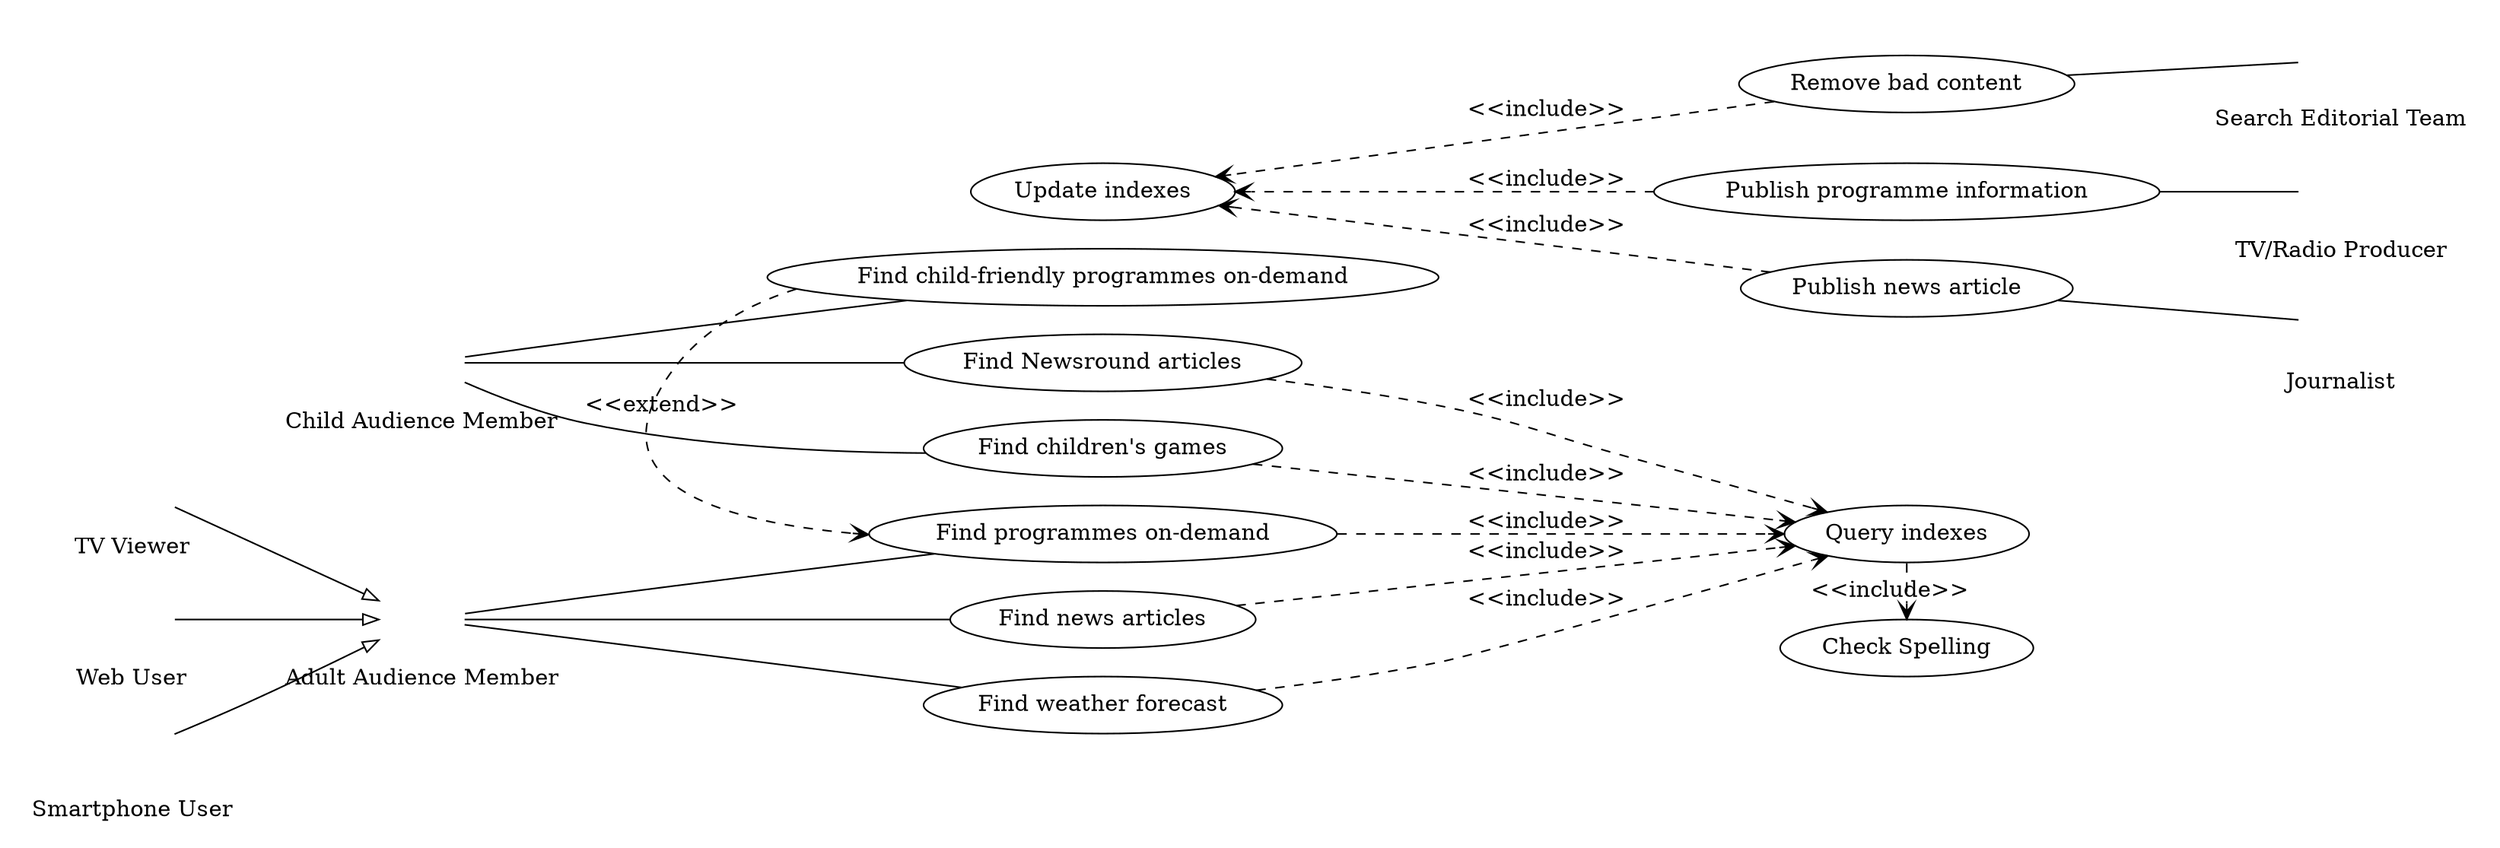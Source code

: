 digraph G {
    rankdir=LR;
    labelloc="b";
    peripheries=0;

    /* Public Actors */
    node [shape=none, label="", color=white, shapefile="stick.png"];

    subgraph clusterAdult {label="Adult Audience Member"; adult};
    subgraph clusterViewer {label="TV Viewer"; viewer};
    subgraph clusterBrowser {label="Web User"; browser};
    subgraph clusterSmartphone {label="Smartphone User"; smartphone};

    subgraph clusterChild {label="Child Audience Member"; child};

    subgraph clusterProducer {label="TV/Radio Producer"; producer};
    subgraph clusterJournalist {label="Journalist"; journalist};
    subgraph clusterEditorial {label="Search Editorial Team"; editorial};

    /* Use Cases */
    node [shape=ellipse, style=solid, color=black, shapefile=""];

    {
        rank=same;

        pod [label="Find programmes on-demand"];
        pod_child [label="Find child-friendly programmes on-demand"];
        news [label="Find news articles"];
        newsround [label="Find Newsround articles"];
        weather [label="Find weather forecast"];
        games [label="Find children's games"];

        update [label="Update indexes"];

    }

    {
        rank=same;

        bad [label="Remove bad content"];
        prog [label="Publish programme information"];
        write_news [label="Publish news article"];

        query [label="Query indexes"];
        spell [label="Check Spelling"];
    }

    /* Edges */

    edge  [arrowhead="oarrow"];
    viewer->adult;
    smartphone->adult;
    browser->adult;

    edge [arrowhead="none"];
    adult->pod;
    child->pod_child;
    adult->news;
    child->newsround;
    child->games;
    adult->weather;
    bad->editorial;
    write_news->journalist;
    prog->producer;

    edge [arrowhead="vee", label="<<extend>>", style=dashed];
    pod_child->pod;

    edge [arrowhead="vee", label="<<include>>", style=dashed];
    pod->query;
    news->query;
    newsround->query;
    weather->query;
    games->query;

    query->spell;

    write_news->update;
    prog->update;
    bad->update;

}
